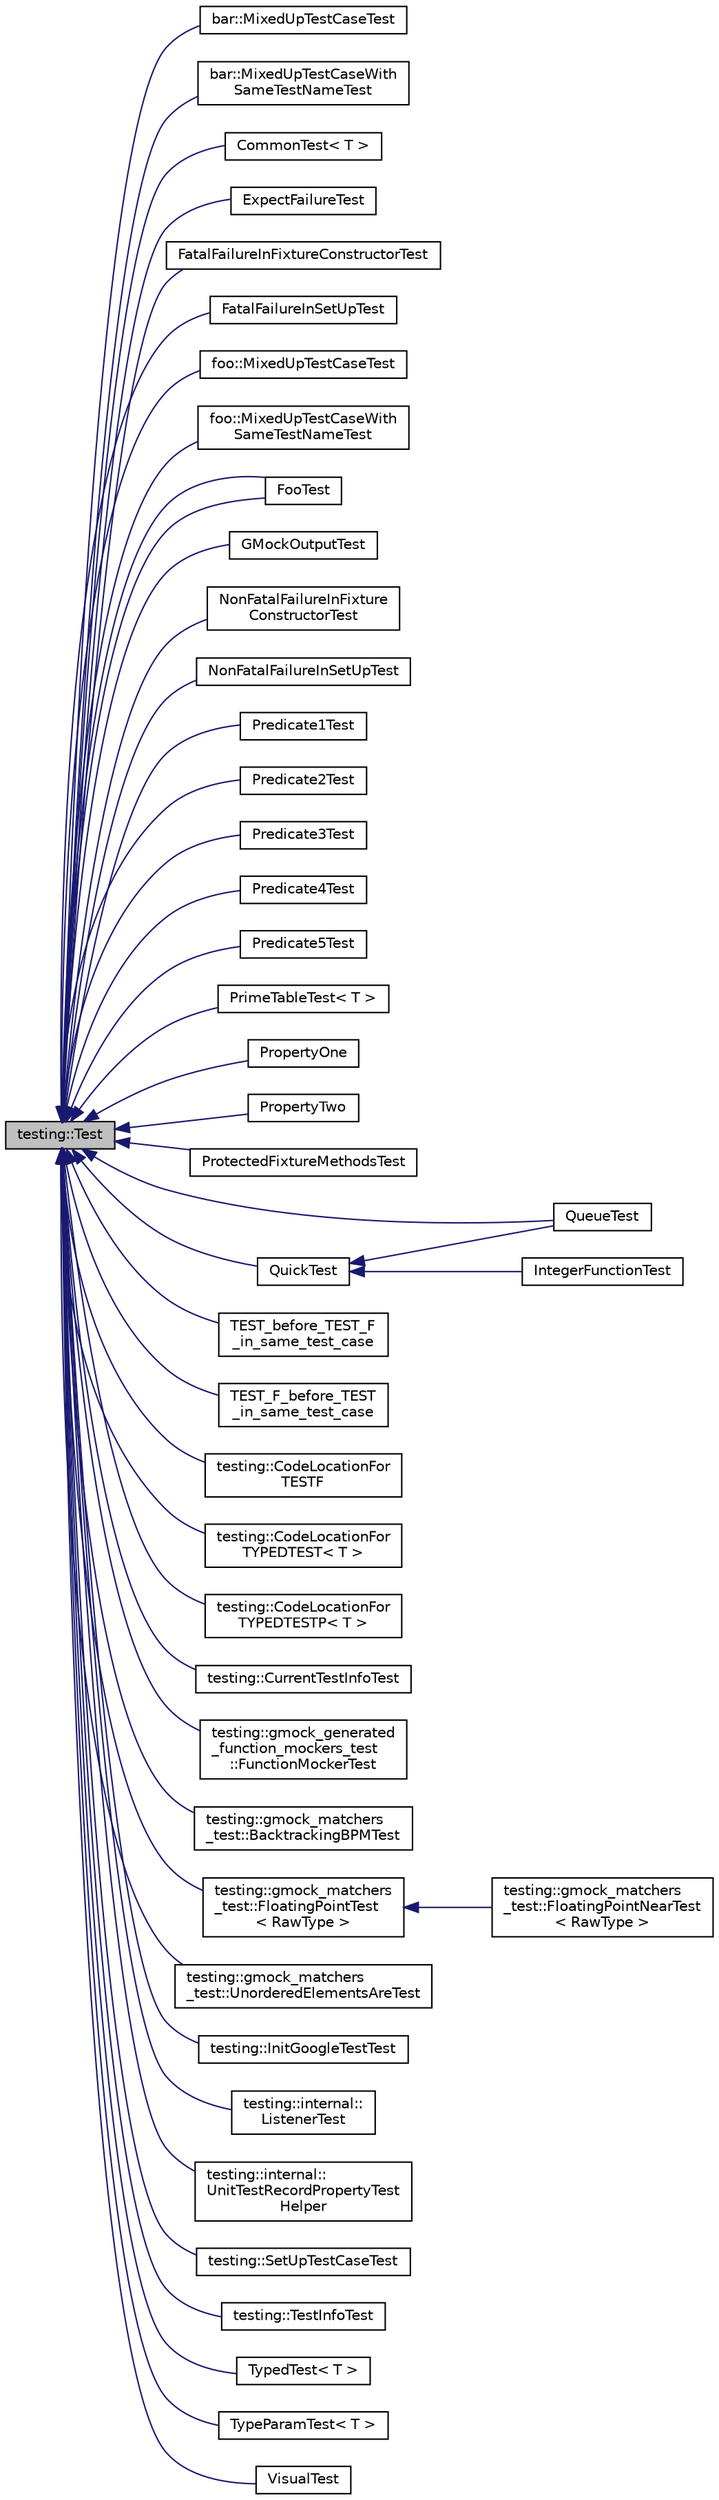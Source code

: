 digraph "testing::Test"
{
  edge [fontname="Helvetica",fontsize="10",labelfontname="Helvetica",labelfontsize="10"];
  node [fontname="Helvetica",fontsize="10",shape=record];
  rankdir="LR";
  Node1 [label="testing::Test",height=0.2,width=0.4,color="black", fillcolor="grey75", style="filled", fontcolor="black"];
  Node1 -> Node2 [dir="back",color="midnightblue",fontsize="10",style="solid",fontname="Helvetica"];
  Node2 [label="bar::MixedUpTestCaseTest",height=0.2,width=0.4,color="black", fillcolor="white", style="filled",URL="$classbar_1_1_mixed_up_test_case_test.html"];
  Node1 -> Node3 [dir="back",color="midnightblue",fontsize="10",style="solid",fontname="Helvetica"];
  Node3 [label="bar::MixedUpTestCaseWith\lSameTestNameTest",height=0.2,width=0.4,color="black", fillcolor="white", style="filled",URL="$classbar_1_1_mixed_up_test_case_with_same_test_name_test.html"];
  Node1 -> Node4 [dir="back",color="midnightblue",fontsize="10",style="solid",fontname="Helvetica"];
  Node4 [label="CommonTest\< T \>",height=0.2,width=0.4,color="black", fillcolor="white", style="filled",URL="$class_common_test.html"];
  Node1 -> Node5 [dir="back",color="midnightblue",fontsize="10",style="solid",fontname="Helvetica"];
  Node5 [label="ExpectFailureTest",height=0.2,width=0.4,color="black", fillcolor="white", style="filled",URL="$class_expect_failure_test.html"];
  Node1 -> Node6 [dir="back",color="midnightblue",fontsize="10",style="solid",fontname="Helvetica"];
  Node6 [label="FatalFailureInFixtureConstructorTest",height=0.2,width=0.4,color="black", fillcolor="white", style="filled",URL="$class_fatal_failure_in_fixture_constructor_test.html"];
  Node1 -> Node7 [dir="back",color="midnightblue",fontsize="10",style="solid",fontname="Helvetica"];
  Node7 [label="FatalFailureInSetUpTest",height=0.2,width=0.4,color="black", fillcolor="white", style="filled",URL="$class_fatal_failure_in_set_up_test.html"];
  Node1 -> Node8 [dir="back",color="midnightblue",fontsize="10",style="solid",fontname="Helvetica"];
  Node8 [label="foo::MixedUpTestCaseTest",height=0.2,width=0.4,color="black", fillcolor="white", style="filled",URL="$classfoo_1_1_mixed_up_test_case_test.html"];
  Node1 -> Node9 [dir="back",color="midnightblue",fontsize="10",style="solid",fontname="Helvetica"];
  Node9 [label="foo::MixedUpTestCaseWith\lSameTestNameTest",height=0.2,width=0.4,color="black", fillcolor="white", style="filled",URL="$classfoo_1_1_mixed_up_test_case_with_same_test_name_test.html"];
  Node1 -> Node10 [dir="back",color="midnightblue",fontsize="10",style="solid",fontname="Helvetica"];
  Node10 [label="FooTest",height=0.2,width=0.4,color="black", fillcolor="white", style="filled",URL="$class_foo_test.html"];
  Node1 -> Node10 [dir="back",color="midnightblue",fontsize="10",style="solid",fontname="Helvetica"];
  Node1 -> Node11 [dir="back",color="midnightblue",fontsize="10",style="solid",fontname="Helvetica"];
  Node11 [label="GMockOutputTest",height=0.2,width=0.4,color="black", fillcolor="white", style="filled",URL="$class_g_mock_output_test.html"];
  Node1 -> Node12 [dir="back",color="midnightblue",fontsize="10",style="solid",fontname="Helvetica"];
  Node12 [label="NonFatalFailureInFixture\lConstructorTest",height=0.2,width=0.4,color="black", fillcolor="white", style="filled",URL="$class_non_fatal_failure_in_fixture_constructor_test.html"];
  Node1 -> Node13 [dir="back",color="midnightblue",fontsize="10",style="solid",fontname="Helvetica"];
  Node13 [label="NonFatalFailureInSetUpTest",height=0.2,width=0.4,color="black", fillcolor="white", style="filled",URL="$class_non_fatal_failure_in_set_up_test.html"];
  Node1 -> Node14 [dir="back",color="midnightblue",fontsize="10",style="solid",fontname="Helvetica"];
  Node14 [label="Predicate1Test",height=0.2,width=0.4,color="black", fillcolor="white", style="filled",URL="$class_predicate1_test.html"];
  Node1 -> Node15 [dir="back",color="midnightblue",fontsize="10",style="solid",fontname="Helvetica"];
  Node15 [label="Predicate2Test",height=0.2,width=0.4,color="black", fillcolor="white", style="filled",URL="$class_predicate2_test.html"];
  Node1 -> Node16 [dir="back",color="midnightblue",fontsize="10",style="solid",fontname="Helvetica"];
  Node16 [label="Predicate3Test",height=0.2,width=0.4,color="black", fillcolor="white", style="filled",URL="$class_predicate3_test.html"];
  Node1 -> Node17 [dir="back",color="midnightblue",fontsize="10",style="solid",fontname="Helvetica"];
  Node17 [label="Predicate4Test",height=0.2,width=0.4,color="black", fillcolor="white", style="filled",URL="$class_predicate4_test.html"];
  Node1 -> Node18 [dir="back",color="midnightblue",fontsize="10",style="solid",fontname="Helvetica"];
  Node18 [label="Predicate5Test",height=0.2,width=0.4,color="black", fillcolor="white", style="filled",URL="$class_predicate5_test.html"];
  Node1 -> Node19 [dir="back",color="midnightblue",fontsize="10",style="solid",fontname="Helvetica"];
  Node19 [label="PrimeTableTest\< T \>",height=0.2,width=0.4,color="black", fillcolor="white", style="filled",URL="$class_prime_table_test.html"];
  Node1 -> Node20 [dir="back",color="midnightblue",fontsize="10",style="solid",fontname="Helvetica"];
  Node20 [label="PropertyOne",height=0.2,width=0.4,color="black", fillcolor="white", style="filled",URL="$class_property_one.html"];
  Node1 -> Node21 [dir="back",color="midnightblue",fontsize="10",style="solid",fontname="Helvetica"];
  Node21 [label="PropertyTwo",height=0.2,width=0.4,color="black", fillcolor="white", style="filled",URL="$class_property_two.html"];
  Node1 -> Node22 [dir="back",color="midnightblue",fontsize="10",style="solid",fontname="Helvetica"];
  Node22 [label="ProtectedFixtureMethodsTest",height=0.2,width=0.4,color="black", fillcolor="white", style="filled",URL="$class_protected_fixture_methods_test.html"];
  Node1 -> Node23 [dir="back",color="midnightblue",fontsize="10",style="solid",fontname="Helvetica"];
  Node23 [label="QueueTest",height=0.2,width=0.4,color="black", fillcolor="white", style="filled",URL="$class_queue_test.html"];
  Node1 -> Node24 [dir="back",color="midnightblue",fontsize="10",style="solid",fontname="Helvetica"];
  Node24 [label="QuickTest",height=0.2,width=0.4,color="black", fillcolor="white", style="filled",URL="$class_quick_test.html"];
  Node24 -> Node25 [dir="back",color="midnightblue",fontsize="10",style="solid",fontname="Helvetica"];
  Node25 [label="IntegerFunctionTest",height=0.2,width=0.4,color="black", fillcolor="white", style="filled",URL="$class_integer_function_test.html"];
  Node24 -> Node23 [dir="back",color="midnightblue",fontsize="10",style="solid",fontname="Helvetica"];
  Node1 -> Node26 [dir="back",color="midnightblue",fontsize="10",style="solid",fontname="Helvetica"];
  Node26 [label="TEST_before_TEST_F\l_in_same_test_case",height=0.2,width=0.4,color="black", fillcolor="white", style="filled",URL="$class_t_e_s_t__before___t_e_s_t___f__in__same__test__case.html"];
  Node1 -> Node27 [dir="back",color="midnightblue",fontsize="10",style="solid",fontname="Helvetica"];
  Node27 [label="TEST_F_before_TEST\l_in_same_test_case",height=0.2,width=0.4,color="black", fillcolor="white", style="filled",URL="$class_t_e_s_t___f__before___t_e_s_t__in__same__test__case.html"];
  Node1 -> Node28 [dir="back",color="midnightblue",fontsize="10",style="solid",fontname="Helvetica"];
  Node28 [label="testing::CodeLocationFor\lTESTF",height=0.2,width=0.4,color="black", fillcolor="white", style="filled",URL="$classtesting_1_1_code_location_for_t_e_s_t_f.html"];
  Node1 -> Node29 [dir="back",color="midnightblue",fontsize="10",style="solid",fontname="Helvetica"];
  Node29 [label="testing::CodeLocationFor\lTYPEDTEST\< T \>",height=0.2,width=0.4,color="black", fillcolor="white", style="filled",URL="$classtesting_1_1_code_location_for_t_y_p_e_d_t_e_s_t.html"];
  Node1 -> Node30 [dir="back",color="midnightblue",fontsize="10",style="solid",fontname="Helvetica"];
  Node30 [label="testing::CodeLocationFor\lTYPEDTESTP\< T \>",height=0.2,width=0.4,color="black", fillcolor="white", style="filled",URL="$classtesting_1_1_code_location_for_t_y_p_e_d_t_e_s_t_p.html"];
  Node1 -> Node31 [dir="back",color="midnightblue",fontsize="10",style="solid",fontname="Helvetica"];
  Node31 [label="testing::CurrentTestInfoTest",height=0.2,width=0.4,color="black", fillcolor="white", style="filled",URL="$classtesting_1_1_current_test_info_test.html"];
  Node1 -> Node32 [dir="back",color="midnightblue",fontsize="10",style="solid",fontname="Helvetica"];
  Node32 [label="testing::gmock_generated\l_function_mockers_test\l::FunctionMockerTest",height=0.2,width=0.4,color="black", fillcolor="white", style="filled",URL="$classtesting_1_1gmock__generated__function__mockers__test_1_1_function_mocker_test.html"];
  Node1 -> Node33 [dir="back",color="midnightblue",fontsize="10",style="solid",fontname="Helvetica"];
  Node33 [label="testing::gmock_matchers\l_test::BacktrackingBPMTest",height=0.2,width=0.4,color="black", fillcolor="white", style="filled",URL="$classtesting_1_1gmock__matchers__test_1_1_backtracking_b_p_m_test.html"];
  Node1 -> Node34 [dir="back",color="midnightblue",fontsize="10",style="solid",fontname="Helvetica"];
  Node34 [label="testing::gmock_matchers\l_test::FloatingPointTest\l\< RawType \>",height=0.2,width=0.4,color="black", fillcolor="white", style="filled",URL="$classtesting_1_1gmock__matchers__test_1_1_floating_point_test.html"];
  Node34 -> Node35 [dir="back",color="midnightblue",fontsize="10",style="solid",fontname="Helvetica"];
  Node35 [label="testing::gmock_matchers\l_test::FloatingPointNearTest\l\< RawType \>",height=0.2,width=0.4,color="black", fillcolor="white", style="filled",URL="$classtesting_1_1gmock__matchers__test_1_1_floating_point_near_test.html"];
  Node1 -> Node36 [dir="back",color="midnightblue",fontsize="10",style="solid",fontname="Helvetica"];
  Node36 [label="testing::gmock_matchers\l_test::UnorderedElementsAreTest",height=0.2,width=0.4,color="black", fillcolor="white", style="filled",URL="$classtesting_1_1gmock__matchers__test_1_1_unordered_elements_are_test.html"];
  Node1 -> Node37 [dir="back",color="midnightblue",fontsize="10",style="solid",fontname="Helvetica"];
  Node37 [label="testing::InitGoogleTestTest",height=0.2,width=0.4,color="black", fillcolor="white", style="filled",URL="$classtesting_1_1_init_google_test_test.html"];
  Node1 -> Node38 [dir="back",color="midnightblue",fontsize="10",style="solid",fontname="Helvetica"];
  Node38 [label="testing::internal::\lListenerTest",height=0.2,width=0.4,color="black", fillcolor="white", style="filled",URL="$classtesting_1_1internal_1_1_listener_test.html"];
  Node1 -> Node39 [dir="back",color="midnightblue",fontsize="10",style="solid",fontname="Helvetica"];
  Node39 [label="testing::internal::\lUnitTestRecordPropertyTest\lHelper",height=0.2,width=0.4,color="black", fillcolor="white", style="filled",URL="$classtesting_1_1internal_1_1_unit_test_record_property_test_helper.html"];
  Node1 -> Node40 [dir="back",color="midnightblue",fontsize="10",style="solid",fontname="Helvetica"];
  Node40 [label="testing::SetUpTestCaseTest",height=0.2,width=0.4,color="black", fillcolor="white", style="filled",URL="$classtesting_1_1_set_up_test_case_test.html"];
  Node1 -> Node41 [dir="back",color="midnightblue",fontsize="10",style="solid",fontname="Helvetica"];
  Node41 [label="testing::TestInfoTest",height=0.2,width=0.4,color="black", fillcolor="white", style="filled",URL="$classtesting_1_1_test_info_test.html"];
  Node1 -> Node42 [dir="back",color="midnightblue",fontsize="10",style="solid",fontname="Helvetica"];
  Node42 [label="TypedTest\< T \>",height=0.2,width=0.4,color="black", fillcolor="white", style="filled",URL="$class_typed_test.html"];
  Node1 -> Node43 [dir="back",color="midnightblue",fontsize="10",style="solid",fontname="Helvetica"];
  Node43 [label="TypeParamTest\< T \>",height=0.2,width=0.4,color="black", fillcolor="white", style="filled",URL="$class_type_param_test.html"];
  Node1 -> Node44 [dir="back",color="midnightblue",fontsize="10",style="solid",fontname="Helvetica"];
  Node44 [label="VisualTest",height=0.2,width=0.4,color="black", fillcolor="white", style="filled",URL="$class_visual_test.html"];
}
